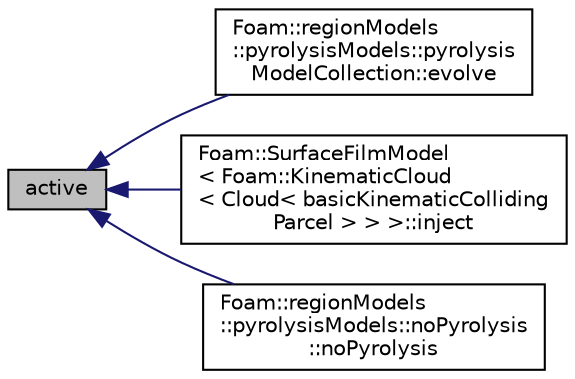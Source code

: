 digraph "active"
{
  bgcolor="transparent";
  edge [fontname="Helvetica",fontsize="10",labelfontname="Helvetica",labelfontsize="10"];
  node [fontname="Helvetica",fontsize="10",shape=record];
  rankdir="LR";
  Node540 [label="active",height=0.2,width=0.4,color="black", fillcolor="grey75", style="filled", fontcolor="black"];
  Node540 -> Node541 [dir="back",color="midnightblue",fontsize="10",style="solid",fontname="Helvetica"];
  Node541 [label="Foam::regionModels\l::pyrolysisModels::pyrolysis\lModelCollection::evolve",height=0.2,width=0.4,color="black",URL="$a30049.html#a9e3bb886209d951167cd385c1ffe0b00",tooltip="Evolve regions. "];
  Node540 -> Node542 [dir="back",color="midnightblue",fontsize="10",style="solid",fontname="Helvetica"];
  Node542 [label="Foam::SurfaceFilmModel\l\< Foam::KinematicCloud\l\< Cloud\< basicKinematicColliding\lParcel \> \> \>::inject",height=0.2,width=0.4,color="black",URL="$a24905.html#ad56021712258ad92961ed1dcb0941870",tooltip="Inject parcels into the cloud. "];
  Node540 -> Node543 [dir="back",color="midnightblue",fontsize="10",style="solid",fontname="Helvetica"];
  Node543 [label="Foam::regionModels\l::pyrolysisModels::noPyrolysis\l::noPyrolysis",height=0.2,width=0.4,color="black",URL="$a30041.html#afcb2b87533e649e81eba1cd294802b5e",tooltip="Construct from type name and mesh. "];
}
